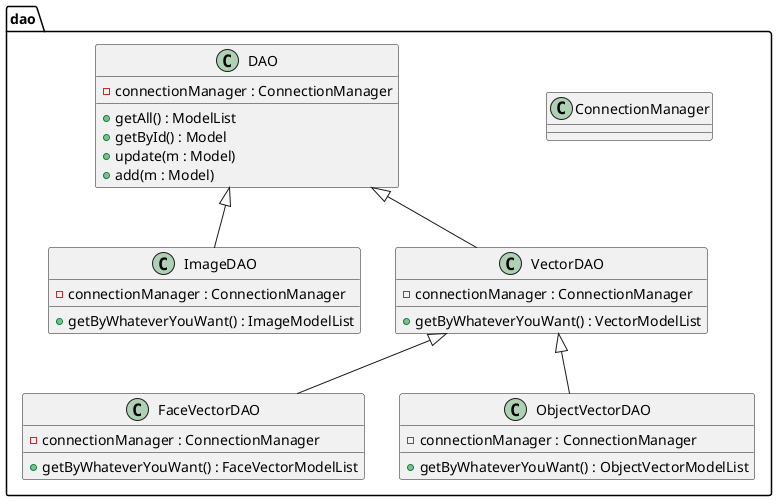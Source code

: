 @startuml class_diagram_dao

package dao
{
	class ConnectionManager
    {
    }

    class DAO
    {
    	-connectionManager : ConnectionManager

        +getAll() : ModelList
        +getById() : Model
        +update(m : Model)
        +add(m : Model)
    }

    class ImageDAO
    {
    	-connectionManager : ConnectionManager

        +getByWhateverYouWant() : ImageModelList
    }

    class VectorDAO
    {
    	-connectionManager : ConnectionManager

        +getByWhateverYouWant() : VectorModelList
    }

    class FaceVectorDAO
    {
    	-connectionManager : ConnectionManager

        +getByWhateverYouWant() : FaceVectorModelList
    }

    class ObjectVectorDAO
    {
        -connectionManager : ConnectionManager

        +getByWhateverYouWant() : ObjectVectorModelList
    }

    DAO <|-- ImageDAO
    DAO <|-- VectorDAO
    VectorDAO <|-- FaceVectorDAO
    VectorDAO <|-- ObjectVectorDAO

}

@enduml
